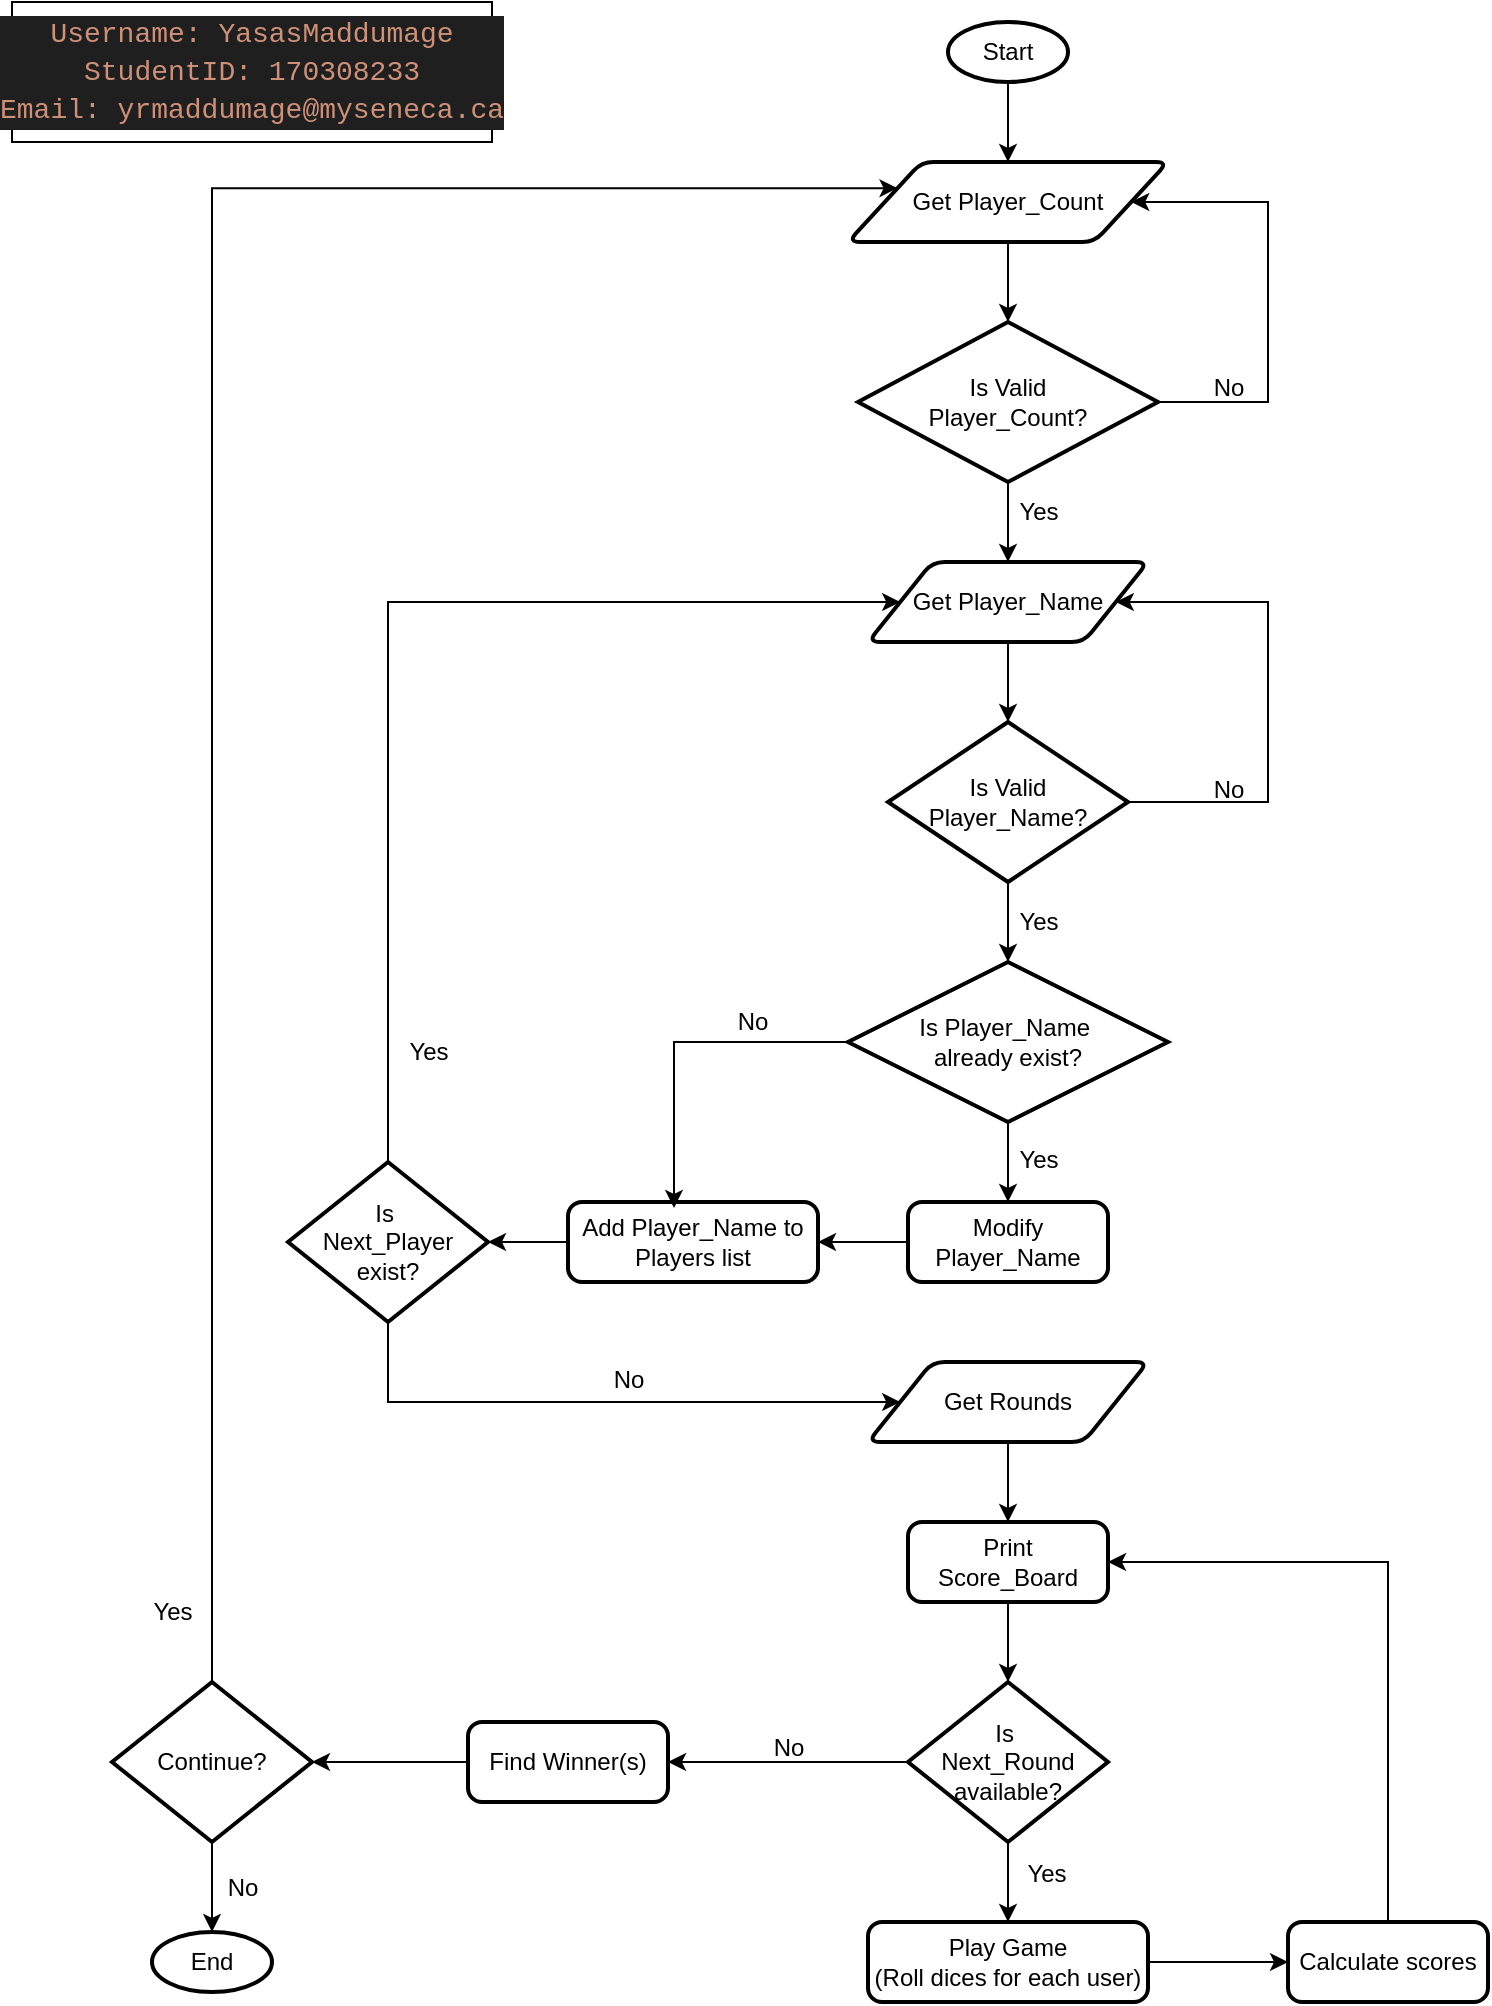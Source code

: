 <mxfile version="24.5.3" type="device">
  <diagram name="Page-1" id="wvq3g8alwvT_TyTOs7op">
    <mxGraphModel dx="1120" dy="524" grid="1" gridSize="10" guides="1" tooltips="1" connect="1" arrows="1" fold="1" page="1" pageScale="1" pageWidth="850" pageHeight="1100" math="0" shadow="0">
      <root>
        <mxCell id="0" />
        <mxCell id="1" parent="0" />
        <mxCell id="a6uYCpOrU2FcYyrLZnaj-1" value="&lt;div style=&quot;color: rgb(204, 204, 204); background-color: rgb(31, 31, 31); font-family: Consolas, &amp;quot;Courier New&amp;quot;, monospace; font-size: 14px; line-height: 19px; white-space: pre;&quot;&gt;&lt;div&gt;&lt;span style=&quot;color: #ce9178;&quot;&gt;Username: YasasMaddumage&lt;/span&gt;&lt;/div&gt;&lt;div&gt;&lt;span style=&quot;color: #ce9178;&quot;&gt;StudentID: 170308233&lt;/span&gt;&lt;/div&gt;&lt;div&gt;&lt;span style=&quot;color: #ce9178;&quot;&gt;Email: yrmaddumage@myseneca.ca&lt;/span&gt;&lt;/div&gt;&lt;/div&gt;" style="whiteSpace=wrap;html=1;" vertex="1" parent="1">
          <mxGeometry x="3" width="240" height="70" as="geometry" />
        </mxCell>
        <mxCell id="a6uYCpOrU2FcYyrLZnaj-22" style="edgeStyle=orthogonalEdgeStyle;rounded=0;orthogonalLoop=1;jettySize=auto;html=1;entryX=0.5;entryY=0;entryDx=0;entryDy=0;" edge="1" parent="1" source="a6uYCpOrU2FcYyrLZnaj-2" target="a6uYCpOrU2FcYyrLZnaj-3">
          <mxGeometry relative="1" as="geometry" />
        </mxCell>
        <mxCell id="a6uYCpOrU2FcYyrLZnaj-2" value="Start" style="strokeWidth=2;html=1;shape=mxgraph.flowchart.start_1;whiteSpace=wrap;" vertex="1" parent="1">
          <mxGeometry x="471" y="10" width="60" height="30" as="geometry" />
        </mxCell>
        <mxCell id="a6uYCpOrU2FcYyrLZnaj-3" value="Get Player_Count" style="shape=parallelogram;html=1;strokeWidth=2;perimeter=parallelogramPerimeter;whiteSpace=wrap;rounded=1;arcSize=12;size=0.23;" vertex="1" parent="1">
          <mxGeometry x="421" y="80" width="160" height="40" as="geometry" />
        </mxCell>
        <mxCell id="a6uYCpOrU2FcYyrLZnaj-24" style="edgeStyle=orthogonalEdgeStyle;rounded=0;orthogonalLoop=1;jettySize=auto;html=1;exitX=1;exitY=0.5;exitDx=0;exitDy=0;exitPerimeter=0;entryX=1;entryY=0.5;entryDx=0;entryDy=0;" edge="1" parent="1" source="a6uYCpOrU2FcYyrLZnaj-4" target="a6uYCpOrU2FcYyrLZnaj-3">
          <mxGeometry relative="1" as="geometry">
            <Array as="points">
              <mxPoint x="631" y="200" />
              <mxPoint x="631" y="100" />
            </Array>
          </mxGeometry>
        </mxCell>
        <mxCell id="a6uYCpOrU2FcYyrLZnaj-26" style="edgeStyle=orthogonalEdgeStyle;rounded=0;orthogonalLoop=1;jettySize=auto;html=1;entryX=0.5;entryY=0;entryDx=0;entryDy=0;" edge="1" parent="1" source="a6uYCpOrU2FcYyrLZnaj-4" target="a6uYCpOrU2FcYyrLZnaj-9">
          <mxGeometry relative="1" as="geometry" />
        </mxCell>
        <mxCell id="a6uYCpOrU2FcYyrLZnaj-4" value="Is Valid&lt;div&gt;Player_Count?&lt;br&gt;&lt;/div&gt;" style="strokeWidth=2;html=1;shape=mxgraph.flowchart.decision;whiteSpace=wrap;" vertex="1" parent="1">
          <mxGeometry x="426" y="160" width="150" height="80" as="geometry" />
        </mxCell>
        <mxCell id="a6uYCpOrU2FcYyrLZnaj-9" value="Get Player_Name" style="shape=parallelogram;html=1;strokeWidth=2;perimeter=parallelogramPerimeter;whiteSpace=wrap;rounded=1;arcSize=12;size=0.23;" vertex="1" parent="1">
          <mxGeometry x="431" y="280" width="140" height="40" as="geometry" />
        </mxCell>
        <mxCell id="a6uYCpOrU2FcYyrLZnaj-29" style="edgeStyle=orthogonalEdgeStyle;rounded=0;orthogonalLoop=1;jettySize=auto;html=1;entryX=1;entryY=0.5;entryDx=0;entryDy=0;" edge="1" parent="1" source="a6uYCpOrU2FcYyrLZnaj-12" target="a6uYCpOrU2FcYyrLZnaj-9">
          <mxGeometry relative="1" as="geometry">
            <Array as="points">
              <mxPoint x="631" y="400" />
              <mxPoint x="631" y="300" />
            </Array>
          </mxGeometry>
        </mxCell>
        <mxCell id="a6uYCpOrU2FcYyrLZnaj-12" value="Is Valid Player_Name?" style="strokeWidth=2;html=1;shape=mxgraph.flowchart.decision;whiteSpace=wrap;" vertex="1" parent="1">
          <mxGeometry x="441" y="360" width="120" height="80" as="geometry" />
        </mxCell>
        <mxCell id="a6uYCpOrU2FcYyrLZnaj-33" style="edgeStyle=orthogonalEdgeStyle;rounded=0;orthogonalLoop=1;jettySize=auto;html=1;entryX=0.5;entryY=0;entryDx=0;entryDy=0;" edge="1" parent="1" source="a6uYCpOrU2FcYyrLZnaj-16" target="a6uYCpOrU2FcYyrLZnaj-18">
          <mxGeometry relative="1" as="geometry" />
        </mxCell>
        <mxCell id="a6uYCpOrU2FcYyrLZnaj-16" value="Is Player_Name&amp;nbsp;&lt;div&gt;already exist?&lt;/div&gt;" style="strokeWidth=2;html=1;shape=mxgraph.flowchart.decision;whiteSpace=wrap;" vertex="1" parent="1">
          <mxGeometry x="421" y="480" width="160" height="80" as="geometry" />
        </mxCell>
        <mxCell id="a6uYCpOrU2FcYyrLZnaj-36" style="edgeStyle=orthogonalEdgeStyle;rounded=0;orthogonalLoop=1;jettySize=auto;html=1;entryX=1;entryY=0.5;entryDx=0;entryDy=0;" edge="1" parent="1" source="a6uYCpOrU2FcYyrLZnaj-18" target="a6uYCpOrU2FcYyrLZnaj-19">
          <mxGeometry relative="1" as="geometry" />
        </mxCell>
        <mxCell id="a6uYCpOrU2FcYyrLZnaj-18" value="Modify Player_Name" style="rounded=1;whiteSpace=wrap;html=1;absoluteArcSize=1;arcSize=14;strokeWidth=2;" vertex="1" parent="1">
          <mxGeometry x="451" y="600" width="100" height="40" as="geometry" />
        </mxCell>
        <mxCell id="a6uYCpOrU2FcYyrLZnaj-19" value="Add Player_Name to Players list" style="rounded=1;whiteSpace=wrap;html=1;absoluteArcSize=1;arcSize=14;strokeWidth=2;" vertex="1" parent="1">
          <mxGeometry x="281" y="600" width="125" height="40" as="geometry" />
        </mxCell>
        <mxCell id="a6uYCpOrU2FcYyrLZnaj-38" style="edgeStyle=orthogonalEdgeStyle;rounded=0;orthogonalLoop=1;jettySize=auto;html=1;exitX=0.5;exitY=0;exitDx=0;exitDy=0;exitPerimeter=0;entryX=0;entryY=0.5;entryDx=0;entryDy=0;" edge="1" parent="1" source="a6uYCpOrU2FcYyrLZnaj-21" target="a6uYCpOrU2FcYyrLZnaj-9">
          <mxGeometry relative="1" as="geometry">
            <Array as="points">
              <mxPoint x="191" y="300" />
            </Array>
          </mxGeometry>
        </mxCell>
        <mxCell id="a6uYCpOrU2FcYyrLZnaj-41" style="edgeStyle=orthogonalEdgeStyle;rounded=0;orthogonalLoop=1;jettySize=auto;html=1;entryX=0;entryY=0.5;entryDx=0;entryDy=0;" edge="1" parent="1" source="a6uYCpOrU2FcYyrLZnaj-21" target="a6uYCpOrU2FcYyrLZnaj-40">
          <mxGeometry relative="1" as="geometry">
            <Array as="points">
              <mxPoint x="191" y="700" />
            </Array>
          </mxGeometry>
        </mxCell>
        <mxCell id="a6uYCpOrU2FcYyrLZnaj-21" value="Is&amp;nbsp;&lt;div&gt;Next_Player exist&lt;span style=&quot;background-color: initial;&quot;&gt;?&lt;/span&gt;&lt;/div&gt;" style="strokeWidth=2;html=1;shape=mxgraph.flowchart.decision;whiteSpace=wrap;" vertex="1" parent="1">
          <mxGeometry x="141" y="580" width="100" height="80" as="geometry" />
        </mxCell>
        <mxCell id="a6uYCpOrU2FcYyrLZnaj-23" style="edgeStyle=orthogonalEdgeStyle;rounded=0;orthogonalLoop=1;jettySize=auto;html=1;entryX=0.5;entryY=0;entryDx=0;entryDy=0;entryPerimeter=0;" edge="1" parent="1" source="a6uYCpOrU2FcYyrLZnaj-3" target="a6uYCpOrU2FcYyrLZnaj-4">
          <mxGeometry relative="1" as="geometry" />
        </mxCell>
        <mxCell id="a6uYCpOrU2FcYyrLZnaj-25" value="No" style="text;html=1;align=center;verticalAlign=middle;resizable=0;points=[];autosize=1;strokeColor=none;fillColor=none;" vertex="1" parent="1">
          <mxGeometry x="591" y="178" width="40" height="30" as="geometry" />
        </mxCell>
        <mxCell id="a6uYCpOrU2FcYyrLZnaj-27" value="Yes" style="text;html=1;align=center;verticalAlign=middle;resizable=0;points=[];autosize=1;strokeColor=none;fillColor=none;" vertex="1" parent="1">
          <mxGeometry x="496" y="240" width="40" height="30" as="geometry" />
        </mxCell>
        <mxCell id="a6uYCpOrU2FcYyrLZnaj-28" style="edgeStyle=orthogonalEdgeStyle;rounded=0;orthogonalLoop=1;jettySize=auto;html=1;entryX=0.5;entryY=0;entryDx=0;entryDy=0;entryPerimeter=0;" edge="1" parent="1" source="a6uYCpOrU2FcYyrLZnaj-9" target="a6uYCpOrU2FcYyrLZnaj-12">
          <mxGeometry relative="1" as="geometry" />
        </mxCell>
        <mxCell id="a6uYCpOrU2FcYyrLZnaj-30" value="No" style="text;html=1;align=center;verticalAlign=middle;resizable=0;points=[];autosize=1;strokeColor=none;fillColor=none;" vertex="1" parent="1">
          <mxGeometry x="591" y="379" width="40" height="30" as="geometry" />
        </mxCell>
        <mxCell id="a6uYCpOrU2FcYyrLZnaj-31" style="edgeStyle=orthogonalEdgeStyle;rounded=0;orthogonalLoop=1;jettySize=auto;html=1;entryX=0.5;entryY=0;entryDx=0;entryDy=0;entryPerimeter=0;" edge="1" parent="1" source="a6uYCpOrU2FcYyrLZnaj-12" target="a6uYCpOrU2FcYyrLZnaj-16">
          <mxGeometry relative="1" as="geometry" />
        </mxCell>
        <mxCell id="a6uYCpOrU2FcYyrLZnaj-32" value="Yes" style="text;html=1;align=center;verticalAlign=middle;resizable=0;points=[];autosize=1;strokeColor=none;fillColor=none;" vertex="1" parent="1">
          <mxGeometry x="496" y="445" width="40" height="30" as="geometry" />
        </mxCell>
        <mxCell id="a6uYCpOrU2FcYyrLZnaj-34" value="Yes" style="text;html=1;align=center;verticalAlign=middle;resizable=0;points=[];autosize=1;strokeColor=none;fillColor=none;" vertex="1" parent="1">
          <mxGeometry x="496" y="564" width="40" height="30" as="geometry" />
        </mxCell>
        <mxCell id="a6uYCpOrU2FcYyrLZnaj-35" style="edgeStyle=orthogonalEdgeStyle;rounded=0;orthogonalLoop=1;jettySize=auto;html=1;entryX=0.424;entryY=0.075;entryDx=0;entryDy=0;entryPerimeter=0;" edge="1" parent="1" source="a6uYCpOrU2FcYyrLZnaj-16" target="a6uYCpOrU2FcYyrLZnaj-19">
          <mxGeometry relative="1" as="geometry" />
        </mxCell>
        <mxCell id="a6uYCpOrU2FcYyrLZnaj-37" style="edgeStyle=orthogonalEdgeStyle;rounded=0;orthogonalLoop=1;jettySize=auto;html=1;entryX=1;entryY=0.5;entryDx=0;entryDy=0;entryPerimeter=0;" edge="1" parent="1" source="a6uYCpOrU2FcYyrLZnaj-19" target="a6uYCpOrU2FcYyrLZnaj-21">
          <mxGeometry relative="1" as="geometry" />
        </mxCell>
        <mxCell id="a6uYCpOrU2FcYyrLZnaj-39" value="Yes" style="text;html=1;align=center;verticalAlign=middle;resizable=0;points=[];autosize=1;strokeColor=none;fillColor=none;" vertex="1" parent="1">
          <mxGeometry x="191" y="510" width="40" height="30" as="geometry" />
        </mxCell>
        <mxCell id="a6uYCpOrU2FcYyrLZnaj-44" style="edgeStyle=orthogonalEdgeStyle;rounded=0;orthogonalLoop=1;jettySize=auto;html=1;entryX=0.5;entryY=0;entryDx=0;entryDy=0;" edge="1" parent="1" source="a6uYCpOrU2FcYyrLZnaj-40" target="a6uYCpOrU2FcYyrLZnaj-43">
          <mxGeometry relative="1" as="geometry" />
        </mxCell>
        <mxCell id="a6uYCpOrU2FcYyrLZnaj-40" value="Get Rounds" style="shape=parallelogram;html=1;strokeWidth=2;perimeter=parallelogramPerimeter;whiteSpace=wrap;rounded=1;arcSize=12;size=0.23;" vertex="1" parent="1">
          <mxGeometry x="431" y="680" width="140" height="40" as="geometry" />
        </mxCell>
        <mxCell id="a6uYCpOrU2FcYyrLZnaj-42" value="No" style="text;html=1;align=center;verticalAlign=middle;resizable=0;points=[];autosize=1;strokeColor=none;fillColor=none;" vertex="1" parent="1">
          <mxGeometry x="291" y="674" width="40" height="30" as="geometry" />
        </mxCell>
        <mxCell id="a6uYCpOrU2FcYyrLZnaj-43" value="Print&lt;div&gt;Score_Board&lt;/div&gt;" style="rounded=1;whiteSpace=wrap;html=1;absoluteArcSize=1;arcSize=14;strokeWidth=2;" vertex="1" parent="1">
          <mxGeometry x="451" y="760" width="100" height="40" as="geometry" />
        </mxCell>
        <mxCell id="a6uYCpOrU2FcYyrLZnaj-49" style="edgeStyle=orthogonalEdgeStyle;rounded=0;orthogonalLoop=1;jettySize=auto;html=1;entryX=0.5;entryY=0;entryDx=0;entryDy=0;" edge="1" parent="1" source="a6uYCpOrU2FcYyrLZnaj-46" target="a6uYCpOrU2FcYyrLZnaj-48">
          <mxGeometry relative="1" as="geometry" />
        </mxCell>
        <mxCell id="a6uYCpOrU2FcYyrLZnaj-55" style="edgeStyle=orthogonalEdgeStyle;rounded=0;orthogonalLoop=1;jettySize=auto;html=1;entryX=1;entryY=0.5;entryDx=0;entryDy=0;" edge="1" parent="1" source="a6uYCpOrU2FcYyrLZnaj-46" target="a6uYCpOrU2FcYyrLZnaj-54">
          <mxGeometry relative="1" as="geometry" />
        </mxCell>
        <mxCell id="a6uYCpOrU2FcYyrLZnaj-46" value="Is&amp;nbsp;&lt;div&gt;Next_Round&lt;/div&gt;&lt;div&gt;available?&lt;/div&gt;" style="strokeWidth=2;html=1;shape=mxgraph.flowchart.decision;whiteSpace=wrap;" vertex="1" parent="1">
          <mxGeometry x="451" y="840" width="100" height="80" as="geometry" />
        </mxCell>
        <mxCell id="a6uYCpOrU2FcYyrLZnaj-47" style="edgeStyle=orthogonalEdgeStyle;rounded=0;orthogonalLoop=1;jettySize=auto;html=1;entryX=0.5;entryY=0;entryDx=0;entryDy=0;entryPerimeter=0;" edge="1" parent="1" source="a6uYCpOrU2FcYyrLZnaj-43" target="a6uYCpOrU2FcYyrLZnaj-46">
          <mxGeometry relative="1" as="geometry" />
        </mxCell>
        <mxCell id="a6uYCpOrU2FcYyrLZnaj-52" style="edgeStyle=orthogonalEdgeStyle;rounded=0;orthogonalLoop=1;jettySize=auto;html=1;entryX=0;entryY=0.5;entryDx=0;entryDy=0;" edge="1" parent="1" source="a6uYCpOrU2FcYyrLZnaj-48" target="a6uYCpOrU2FcYyrLZnaj-51">
          <mxGeometry relative="1" as="geometry" />
        </mxCell>
        <mxCell id="a6uYCpOrU2FcYyrLZnaj-48" value="Play Game&lt;div&gt;(Roll dices for each user)&lt;/div&gt;" style="rounded=1;whiteSpace=wrap;html=1;absoluteArcSize=1;arcSize=14;strokeWidth=2;" vertex="1" parent="1">
          <mxGeometry x="431" y="960" width="140" height="40" as="geometry" />
        </mxCell>
        <mxCell id="a6uYCpOrU2FcYyrLZnaj-50" value="Yes" style="text;html=1;align=center;verticalAlign=middle;resizable=0;points=[];autosize=1;strokeColor=none;fillColor=none;" vertex="1" parent="1">
          <mxGeometry x="500" y="921" width="40" height="30" as="geometry" />
        </mxCell>
        <mxCell id="a6uYCpOrU2FcYyrLZnaj-53" style="edgeStyle=orthogonalEdgeStyle;rounded=0;orthogonalLoop=1;jettySize=auto;html=1;entryX=1;entryY=0.5;entryDx=0;entryDy=0;" edge="1" parent="1" source="a6uYCpOrU2FcYyrLZnaj-51" target="a6uYCpOrU2FcYyrLZnaj-43">
          <mxGeometry relative="1" as="geometry">
            <Array as="points">
              <mxPoint x="691" y="780" />
            </Array>
          </mxGeometry>
        </mxCell>
        <mxCell id="a6uYCpOrU2FcYyrLZnaj-51" value="Calculate scores" style="rounded=1;whiteSpace=wrap;html=1;absoluteArcSize=1;arcSize=14;strokeWidth=2;" vertex="1" parent="1">
          <mxGeometry x="641" y="960" width="100" height="40" as="geometry" />
        </mxCell>
        <mxCell id="a6uYCpOrU2FcYyrLZnaj-54" value="Find Winner(s)" style="rounded=1;whiteSpace=wrap;html=1;absoluteArcSize=1;arcSize=14;strokeWidth=2;" vertex="1" parent="1">
          <mxGeometry x="231" y="860" width="100" height="40" as="geometry" />
        </mxCell>
        <mxCell id="a6uYCpOrU2FcYyrLZnaj-56" value="No" style="text;html=1;align=center;verticalAlign=middle;resizable=0;points=[];autosize=1;strokeColor=none;fillColor=none;" vertex="1" parent="1">
          <mxGeometry x="371" y="858" width="40" height="30" as="geometry" />
        </mxCell>
        <mxCell id="a6uYCpOrU2FcYyrLZnaj-62" style="edgeStyle=orthogonalEdgeStyle;rounded=0;orthogonalLoop=1;jettySize=auto;html=1;entryX=0;entryY=0.25;entryDx=0;entryDy=0;" edge="1" parent="1" source="a6uYCpOrU2FcYyrLZnaj-57" target="a6uYCpOrU2FcYyrLZnaj-3">
          <mxGeometry relative="1" as="geometry">
            <Array as="points">
              <mxPoint x="103" y="93" />
            </Array>
          </mxGeometry>
        </mxCell>
        <mxCell id="a6uYCpOrU2FcYyrLZnaj-57" value="Continue?" style="strokeWidth=2;html=1;shape=mxgraph.flowchart.decision;whiteSpace=wrap;" vertex="1" parent="1">
          <mxGeometry x="53" y="840" width="100" height="80" as="geometry" />
        </mxCell>
        <mxCell id="a6uYCpOrU2FcYyrLZnaj-58" value="End" style="strokeWidth=2;html=1;shape=mxgraph.flowchart.start_1;whiteSpace=wrap;" vertex="1" parent="1">
          <mxGeometry x="73" y="965" width="60" height="30" as="geometry" />
        </mxCell>
        <mxCell id="a6uYCpOrU2FcYyrLZnaj-59" style="edgeStyle=orthogonalEdgeStyle;rounded=0;orthogonalLoop=1;jettySize=auto;html=1;entryX=0.5;entryY=0;entryDx=0;entryDy=0;entryPerimeter=0;" edge="1" parent="1" source="a6uYCpOrU2FcYyrLZnaj-57" target="a6uYCpOrU2FcYyrLZnaj-58">
          <mxGeometry relative="1" as="geometry" />
        </mxCell>
        <mxCell id="a6uYCpOrU2FcYyrLZnaj-60" value="No" style="text;html=1;align=center;verticalAlign=middle;resizable=0;points=[];autosize=1;strokeColor=none;fillColor=none;" vertex="1" parent="1">
          <mxGeometry x="98" y="928" width="40" height="30" as="geometry" />
        </mxCell>
        <mxCell id="a6uYCpOrU2FcYyrLZnaj-61" style="edgeStyle=orthogonalEdgeStyle;rounded=0;orthogonalLoop=1;jettySize=auto;html=1;entryX=1;entryY=0.5;entryDx=0;entryDy=0;entryPerimeter=0;" edge="1" parent="1" source="a6uYCpOrU2FcYyrLZnaj-54" target="a6uYCpOrU2FcYyrLZnaj-57">
          <mxGeometry relative="1" as="geometry" />
        </mxCell>
        <mxCell id="a6uYCpOrU2FcYyrLZnaj-63" value="Yes" style="text;html=1;align=center;verticalAlign=middle;resizable=0;points=[];autosize=1;strokeColor=none;fillColor=none;" vertex="1" parent="1">
          <mxGeometry x="63" y="790" width="40" height="30" as="geometry" />
        </mxCell>
        <mxCell id="a6uYCpOrU2FcYyrLZnaj-64" value="No" style="text;html=1;align=center;verticalAlign=middle;resizable=0;points=[];autosize=1;strokeColor=none;fillColor=none;" vertex="1" parent="1">
          <mxGeometry x="353" y="495" width="40" height="30" as="geometry" />
        </mxCell>
      </root>
    </mxGraphModel>
  </diagram>
</mxfile>

